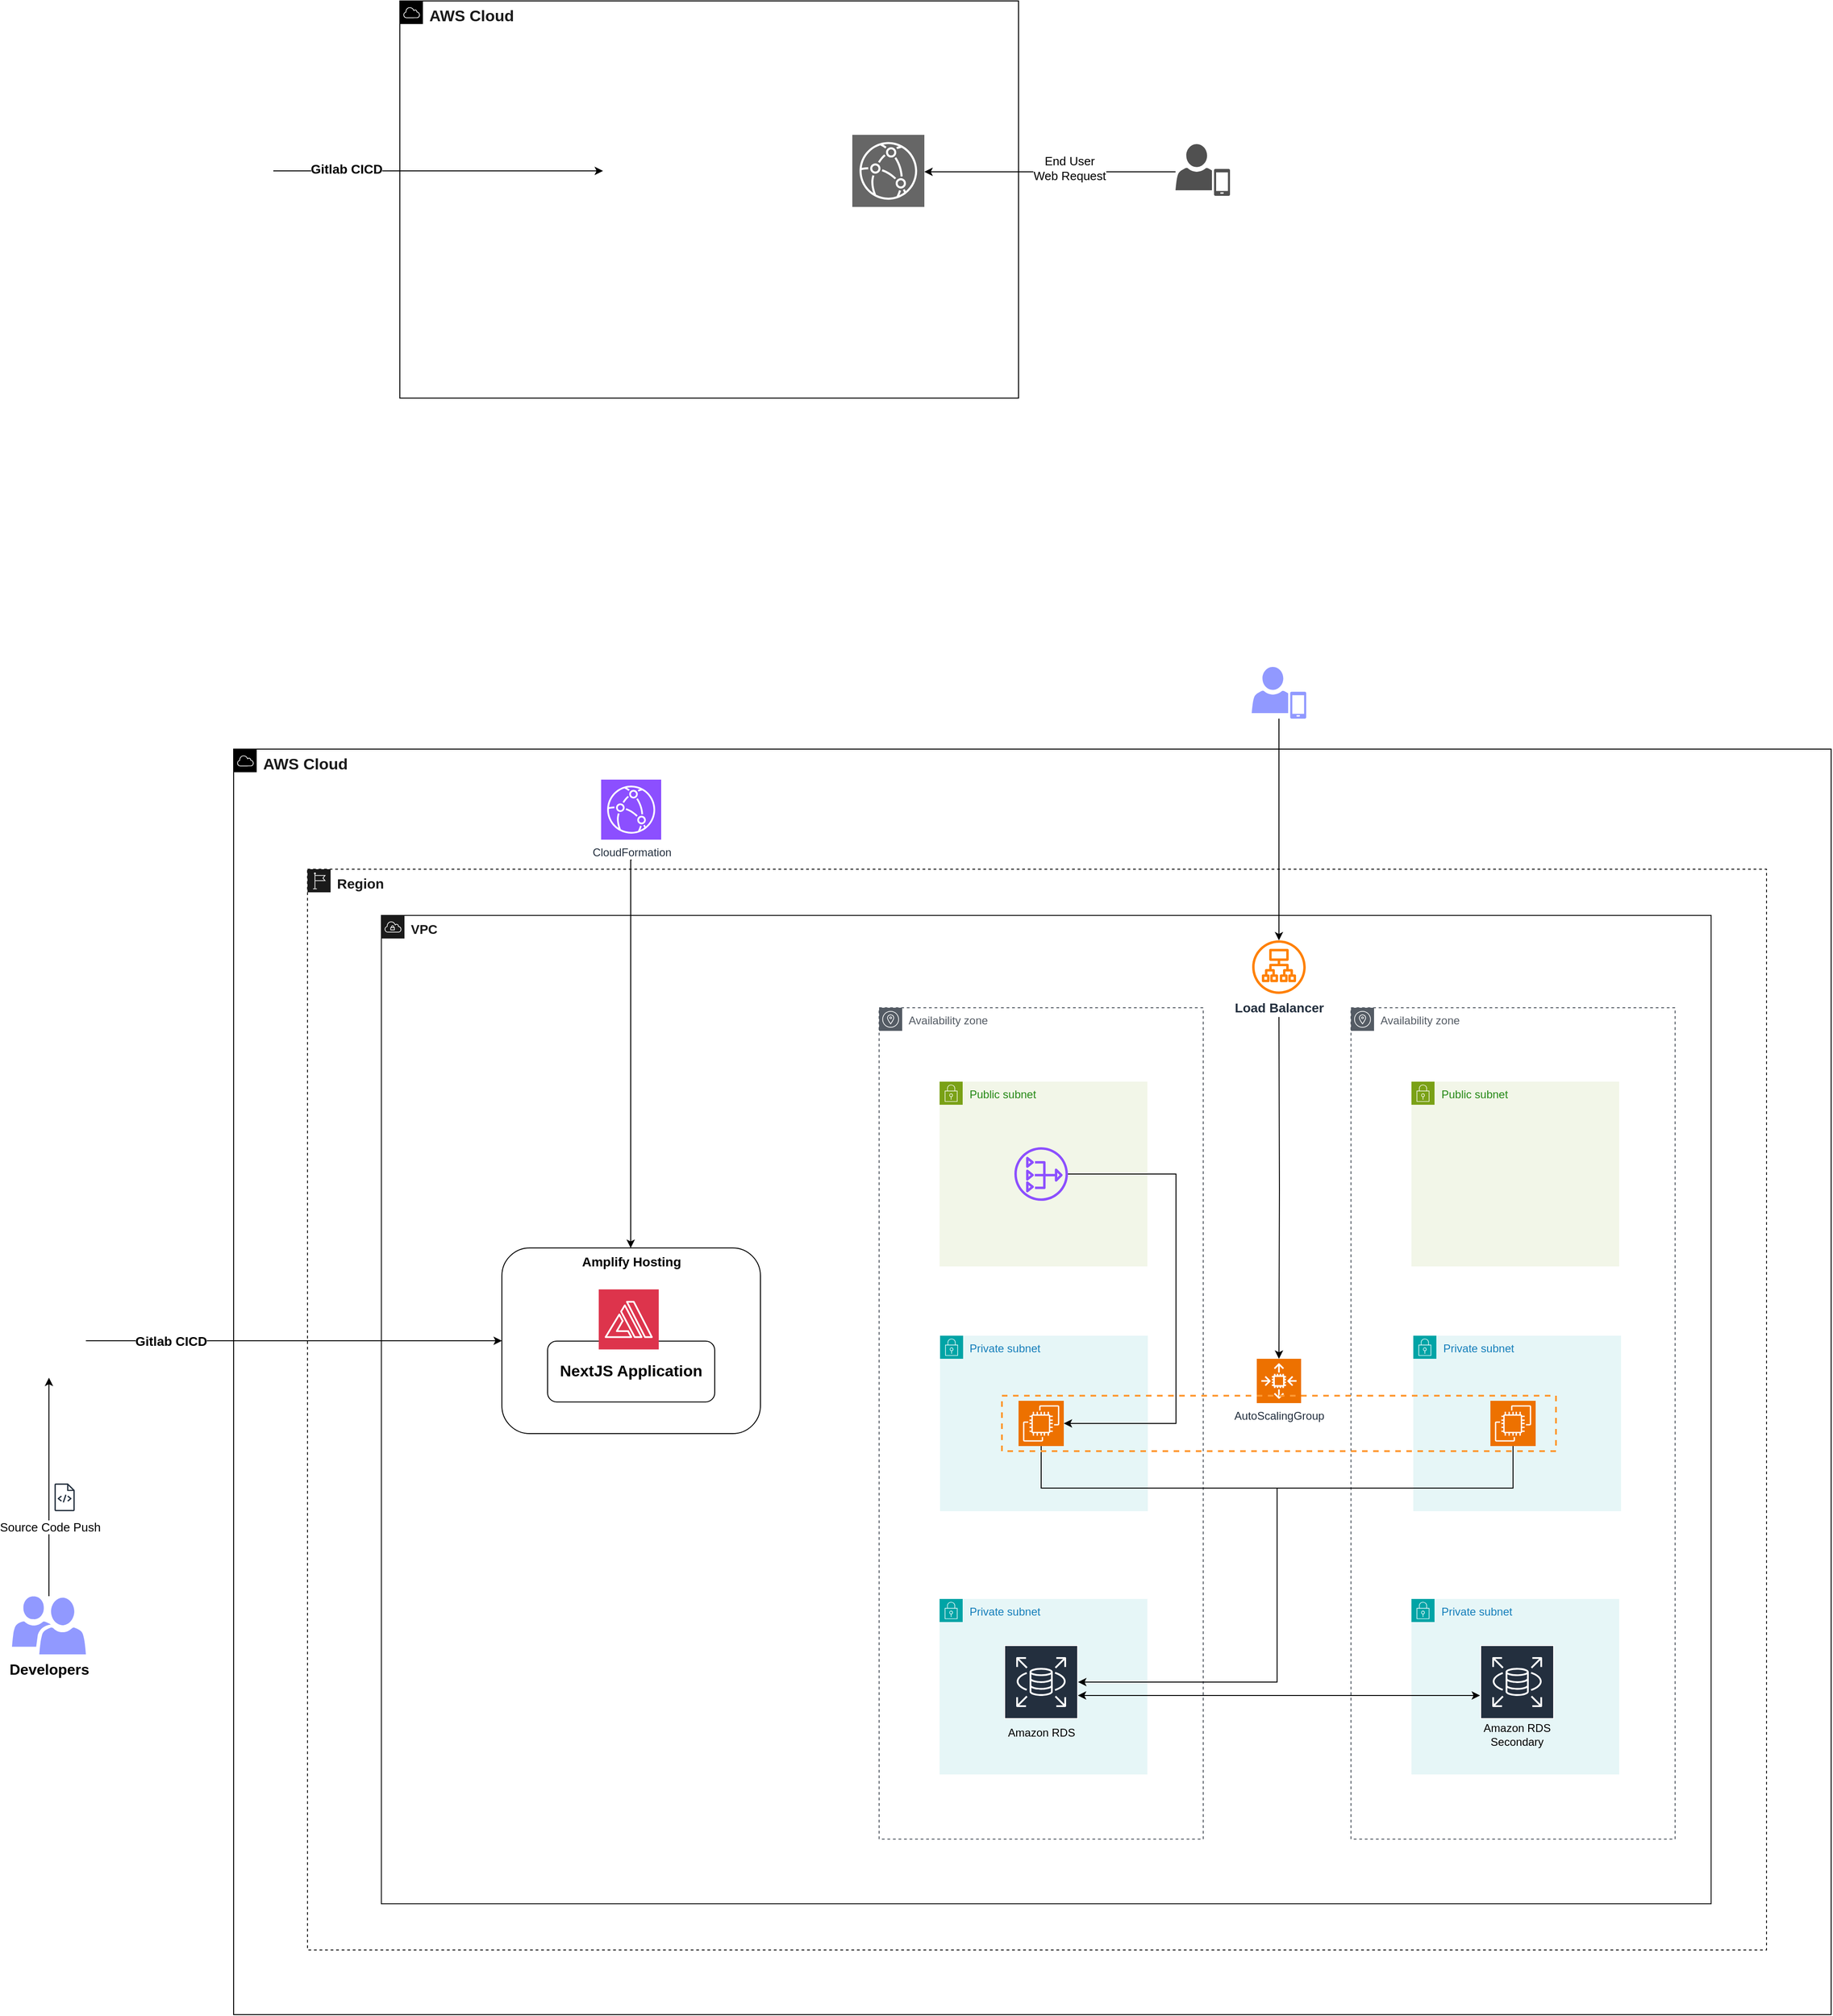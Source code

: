 <mxfile version="24.4.13" type="github">
  <diagram name="Page-1" id="U5Nb3ThI2iqinUcOSn6h">
    <mxGraphModel dx="2537" dy="933" grid="1" gridSize="10" guides="1" tooltips="1" connect="1" arrows="1" fold="1" page="1" pageScale="1" pageWidth="850" pageHeight="1100" math="0" shadow="0">
      <root>
        <mxCell id="0" />
        <mxCell id="1" parent="0" />
        <mxCell id="aXCjxsJaBIZlcS_PbV17-80" value="Private subnet" style="points=[[0,0],[0.25,0],[0.5,0],[0.75,0],[1,0],[1,0.25],[1,0.5],[1,0.75],[1,1],[0.75,1],[0.5,1],[0.25,1],[0,1],[0,0.75],[0,0.5],[0,0.25]];outlineConnect=0;gradientColor=none;html=1;whiteSpace=wrap;fontSize=12;fontStyle=0;container=1;pointerEvents=0;collapsible=0;recursiveResize=0;shape=mxgraph.aws4.group;grIcon=mxgraph.aws4.group_security_group;grStroke=0;strokeColor=#00A4A6;fillColor=#E6F6F7;verticalAlign=top;align=left;spacingLeft=30;fontColor=#147EBA;dashed=0;" vertex="1" parent="1">
          <mxGeometry x="1137.5" y="1455" width="225" height="190" as="geometry" />
        </mxCell>
        <mxCell id="aXCjxsJaBIZlcS_PbV17-79" value="Private subnet" style="points=[[0,0],[0.25,0],[0.5,0],[0.75,0],[1,0],[1,0.25],[1,0.5],[1,0.75],[1,1],[0.75,1],[0.5,1],[0.25,1],[0,1],[0,0.75],[0,0.5],[0,0.25]];outlineConnect=0;gradientColor=none;html=1;whiteSpace=wrap;fontSize=12;fontStyle=0;container=1;pointerEvents=0;collapsible=0;recursiveResize=0;shape=mxgraph.aws4.group;grIcon=mxgraph.aws4.group_security_group;grStroke=0;strokeColor=#00A4A6;fillColor=#E6F6F7;verticalAlign=top;align=left;spacingLeft=30;fontColor=#147EBA;dashed=0;" vertex="1" parent="1">
          <mxGeometry x="625" y="1455" width="225" height="190" as="geometry" />
        </mxCell>
        <mxCell id="aXCjxsJaBIZlcS_PbV17-23" value="&lt;font size=&quot;1&quot; color=&quot;#1a1a1a&quot;&gt;&lt;b style=&quot;font-size: 17px;&quot;&gt;AWS Cloud&lt;/b&gt;&lt;/font&gt;" style="sketch=0;outlineConnect=0;gradientColor=none;html=1;whiteSpace=wrap;fontSize=12;fontStyle=0;shape=mxgraph.aws4.group;grIcon=mxgraph.aws4.group_aws_cloud;strokeColor=default;fillColor=none;verticalAlign=top;align=left;spacingLeft=30;fontColor=#AAB7B8;dashed=0;" vertex="1" parent="1">
          <mxGeometry x="-140" y="820" width="1730" height="1370" as="geometry" />
        </mxCell>
        <mxCell id="aXCjxsJaBIZlcS_PbV17-24" value="&lt;b&gt;&lt;font color=&quot;#1a1a1a&quot; style=&quot;font-size: 15px;&quot;&gt;Region&lt;/font&gt;&lt;/b&gt;" style="sketch=0;outlineConnect=0;gradientColor=none;html=1;whiteSpace=wrap;fontSize=12;fontStyle=0;shape=mxgraph.aws4.group;grIcon=mxgraph.aws4.group_region;strokeColor=#1A1A1A;fillColor=none;verticalAlign=top;align=left;spacingLeft=30;fontColor=#879196;dashed=1;" vertex="1" parent="1">
          <mxGeometry x="-60" y="950" width="1580" height="1170" as="geometry" />
        </mxCell>
        <mxCell id="aXCjxsJaBIZlcS_PbV17-25" value="&lt;b&gt;&lt;font style=&quot;font-size: 14px;&quot; color=&quot;#1a1a1a&quot;&gt;VPC&lt;/font&gt;&lt;/b&gt;" style="sketch=0;outlineConnect=0;gradientColor=none;html=1;whiteSpace=wrap;fontSize=12;fontStyle=0;shape=mxgraph.aws4.group;grIcon=mxgraph.aws4.group_vpc;strokeColor=#1A1A1A;fillColor=none;verticalAlign=top;align=left;spacingLeft=30;fontColor=#879196;dashed=0;" vertex="1" parent="1">
          <mxGeometry x="20" y="1000" width="1440" height="1070" as="geometry" />
        </mxCell>
        <mxCell id="aXCjxsJaBIZlcS_PbV17-26" value="Availability zone" style="sketch=0;outlineConnect=0;gradientColor=none;html=1;whiteSpace=wrap;fontSize=12;fontStyle=0;shape=mxgraph.aws4.group;grIcon=mxgraph.aws4.group_availability_zone;strokeColor=#545B64;fillColor=none;verticalAlign=top;align=left;spacingLeft=30;fontColor=#545B64;dashed=1;" vertex="1" parent="1">
          <mxGeometry x="559" y="1100" width="351" height="900" as="geometry" />
        </mxCell>
        <mxCell id="aXCjxsJaBIZlcS_PbV17-28" value="Public subnet" style="points=[[0,0],[0.25,0],[0.5,0],[0.75,0],[1,0],[1,0.25],[1,0.5],[1,0.75],[1,1],[0.75,1],[0.5,1],[0.25,1],[0,1],[0,0.75],[0,0.5],[0,0.25]];outlineConnect=0;gradientColor=none;html=1;whiteSpace=wrap;fontSize=12;fontStyle=0;container=1;pointerEvents=0;collapsible=0;recursiveResize=0;shape=mxgraph.aws4.group;grIcon=mxgraph.aws4.group_security_group;grStroke=0;strokeColor=#7AA116;fillColor=#F2F6E8;verticalAlign=top;align=left;spacingLeft=30;fontColor=#248814;dashed=0;" vertex="1" parent="1">
          <mxGeometry x="624.5" y="1180" width="225" height="200" as="geometry" />
        </mxCell>
        <mxCell id="aXCjxsJaBIZlcS_PbV17-45" style="edgeStyle=orthogonalEdgeStyle;rounded=0;orthogonalLoop=1;jettySize=auto;html=1;endArrow=none;endFill=0;" edge="1" parent="aXCjxsJaBIZlcS_PbV17-28" source="aXCjxsJaBIZlcS_PbV17-31">
          <mxGeometry relative="1" as="geometry">
            <mxPoint x="365.5" y="440" as="targetPoint" />
            <Array as="points">
              <mxPoint x="110" y="440" />
            </Array>
          </mxGeometry>
        </mxCell>
        <mxCell id="aXCjxsJaBIZlcS_PbV17-31" value="" style="sketch=0;points=[[0,0,0],[0.25,0,0],[0.5,0,0],[0.75,0,0],[1,0,0],[0,1,0],[0.25,1,0],[0.5,1,0],[0.75,1,0],[1,1,0],[0,0.25,0],[0,0.5,0],[0,0.75,0],[1,0.25,0],[1,0.5,0],[1,0.75,0]];outlineConnect=0;fontColor=#232F3E;fillColor=#ED7100;strokeColor=#ffffff;dashed=0;verticalLabelPosition=bottom;verticalAlign=top;align=center;html=1;fontSize=12;fontStyle=0;aspect=fixed;shape=mxgraph.aws4.resourceIcon;resIcon=mxgraph.aws4.ec2;" vertex="1" parent="aXCjxsJaBIZlcS_PbV17-28">
          <mxGeometry x="85.5" y="345.5" width="49" height="49" as="geometry" />
        </mxCell>
        <mxCell id="aXCjxsJaBIZlcS_PbV17-81" value="" style="sketch=0;outlineConnect=0;fontColor=#232F3E;gradientColor=none;fillColor=#8C4FFF;strokeColor=none;dashed=0;verticalLabelPosition=bottom;verticalAlign=top;align=center;html=1;fontSize=12;fontStyle=0;aspect=fixed;pointerEvents=1;shape=mxgraph.aws4.nat_gateway;" vertex="1" parent="aXCjxsJaBIZlcS_PbV17-28">
          <mxGeometry x="81" y="71" width="58" height="58" as="geometry" />
        </mxCell>
        <mxCell id="aXCjxsJaBIZlcS_PbV17-82" style="edgeStyle=orthogonalEdgeStyle;rounded=0;orthogonalLoop=1;jettySize=auto;html=1;entryX=1;entryY=0.5;entryDx=0;entryDy=0;entryPerimeter=0;" edge="1" parent="aXCjxsJaBIZlcS_PbV17-28" source="aXCjxsJaBIZlcS_PbV17-81" target="aXCjxsJaBIZlcS_PbV17-31">
          <mxGeometry relative="1" as="geometry">
            <Array as="points">
              <mxPoint x="256" y="100" />
              <mxPoint x="256" y="370" />
            </Array>
          </mxGeometry>
        </mxCell>
        <mxCell id="aXCjxsJaBIZlcS_PbV17-14" value="&lt;font size=&quot;1&quot; color=&quot;#1a1a1a&quot;&gt;&lt;b style=&quot;font-size: 17px;&quot;&gt;AWS Cloud&lt;/b&gt;&lt;/font&gt;" style="sketch=0;outlineConnect=0;gradientColor=none;html=1;whiteSpace=wrap;fontSize=12;fontStyle=0;shape=mxgraph.aws4.group;grIcon=mxgraph.aws4.group_aws_cloud;strokeColor=default;fillColor=none;verticalAlign=top;align=left;spacingLeft=30;fontColor=#AAB7B8;dashed=0;" vertex="1" parent="1">
          <mxGeometry x="40" y="10" width="670" height="430" as="geometry" />
        </mxCell>
        <mxCell id="aXCjxsJaBIZlcS_PbV17-2" value="" style="sketch=0;points=[[0,0,0],[0.25,0,0],[0.5,0,0],[0.75,0,0],[1,0,0],[0,1,0],[0.25,1,0],[0.5,1,0],[0.75,1,0],[1,1,0],[0,0.25,0],[0,0.5,0],[0,0.75,0],[1,0.25,0],[1,0.5,0],[1,0.75,0]];outlineConnect=0;fontColor=#232F3E;fillColor=#666666;strokeColor=#ffffff;dashed=0;verticalLabelPosition=bottom;verticalAlign=top;align=center;html=1;fontSize=12;fontStyle=0;aspect=fixed;shape=mxgraph.aws4.resourceIcon;resIcon=mxgraph.aws4.cloudfront;" vertex="1" parent="1">
          <mxGeometry x="530" y="155" width="78" height="78" as="geometry" />
        </mxCell>
        <mxCell id="aXCjxsJaBIZlcS_PbV17-9" style="edgeStyle=orthogonalEdgeStyle;rounded=0;orthogonalLoop=1;jettySize=auto;html=1;" edge="1" parent="1">
          <mxGeometry relative="1" as="geometry">
            <mxPoint x="260" y="194" as="targetPoint" />
            <mxPoint x="-97" y="194" as="sourcePoint" />
          </mxGeometry>
        </mxCell>
        <mxCell id="aXCjxsJaBIZlcS_PbV17-10" value="&lt;b&gt;&lt;font style=&quot;font-size: 14px;&quot;&gt;Gitlab CICD&lt;/font&gt;&lt;/b&gt;" style="edgeLabel;html=1;align=center;verticalAlign=middle;resizable=0;points=[];" vertex="1" connectable="0" parent="aXCjxsJaBIZlcS_PbV17-9">
          <mxGeometry x="-0.169" y="2" relative="1" as="geometry">
            <mxPoint x="-70" as="offset" />
          </mxGeometry>
        </mxCell>
        <mxCell id="aXCjxsJaBIZlcS_PbV17-12" style="edgeStyle=orthogonalEdgeStyle;rounded=0;orthogonalLoop=1;jettySize=auto;html=1;entryX=1;entryY=0.5;entryDx=0;entryDy=0;entryPerimeter=0;" edge="1" parent="1">
          <mxGeometry relative="1" as="geometry">
            <mxPoint x="608" y="195" as="targetPoint" />
            <mxPoint x="880" y="195" as="sourcePoint" />
          </mxGeometry>
        </mxCell>
        <mxCell id="aXCjxsJaBIZlcS_PbV17-13" value="&lt;font style=&quot;font-size: 13px;&quot;&gt;End User &lt;br&gt;Web Request&lt;/font&gt;" style="edgeLabel;html=1;align=center;verticalAlign=middle;resizable=0;points=[];" vertex="1" connectable="0" parent="aXCjxsJaBIZlcS_PbV17-12">
          <mxGeometry x="-0.031" y="-4" relative="1" as="geometry">
            <mxPoint x="17" as="offset" />
          </mxGeometry>
        </mxCell>
        <mxCell id="aXCjxsJaBIZlcS_PbV17-16" value="" style="sketch=0;pointerEvents=1;shadow=0;dashed=0;html=1;strokeColor=none;fillColor=#505050;labelPosition=center;verticalLabelPosition=bottom;verticalAlign=top;outlineConnect=0;align=center;shape=mxgraph.office.users.mobile_user;" vertex="1" parent="1">
          <mxGeometry x="880" y="165" width="59" height="56" as="geometry" />
        </mxCell>
        <mxCell id="aXCjxsJaBIZlcS_PbV17-18" style="edgeStyle=orthogonalEdgeStyle;rounded=0;orthogonalLoop=1;jettySize=auto;html=1;entryX=0.5;entryY=1;entryDx=0;entryDy=0;" edge="1" parent="1" source="aXCjxsJaBIZlcS_PbV17-17" target="aXCjxsJaBIZlcS_PbV17-87">
          <mxGeometry relative="1" as="geometry">
            <mxPoint x="-340" y="1630" as="targetPoint" />
          </mxGeometry>
        </mxCell>
        <mxCell id="aXCjxsJaBIZlcS_PbV17-22" value="&lt;font style=&quot;font-size: 13px;&quot;&gt;Source Code Push&lt;/font&gt;" style="edgeLabel;html=1;align=center;verticalAlign=middle;resizable=0;points=[];" vertex="1" connectable="0" parent="aXCjxsJaBIZlcS_PbV17-18">
          <mxGeometry x="-0.364" y="-1" relative="1" as="geometry">
            <mxPoint as="offset" />
          </mxGeometry>
        </mxCell>
        <mxCell id="aXCjxsJaBIZlcS_PbV17-17" value="&lt;b&gt;&lt;font style=&quot;font-size: 16px;&quot;&gt;Developers&lt;/font&gt;&lt;/b&gt;" style="sketch=0;pointerEvents=1;shadow=0;dashed=0;html=1;strokeColor=none;labelPosition=center;verticalLabelPosition=bottom;verticalAlign=top;align=center;fillColor=#9199FF;shape=mxgraph.mscae.intune.user_group" vertex="1" parent="1">
          <mxGeometry x="-380" y="1737" width="80" height="63" as="geometry" />
        </mxCell>
        <mxCell id="aXCjxsJaBIZlcS_PbV17-21" value="" style="sketch=0;outlineConnect=0;fontColor=#232F3E;gradientColor=none;fillColor=#232F3D;strokeColor=none;dashed=0;verticalLabelPosition=bottom;verticalAlign=top;align=center;html=1;fontSize=12;fontStyle=0;aspect=fixed;pointerEvents=1;shape=mxgraph.aws4.source_code;" vertex="1" parent="1">
          <mxGeometry x="-334" y="1615" width="21.92" height="30" as="geometry" />
        </mxCell>
        <mxCell id="aXCjxsJaBIZlcS_PbV17-27" value="Availability zone" style="sketch=0;outlineConnect=0;gradientColor=none;html=1;whiteSpace=wrap;fontSize=12;fontStyle=0;shape=mxgraph.aws4.group;grIcon=mxgraph.aws4.group_availability_zone;strokeColor=#545B64;fillColor=none;verticalAlign=top;align=left;spacingLeft=30;fontColor=#545B64;dashed=1;" vertex="1" parent="1">
          <mxGeometry x="1070" y="1100" width="351" height="900" as="geometry" />
        </mxCell>
        <mxCell id="aXCjxsJaBIZlcS_PbV17-29" value="Public subnet" style="points=[[0,0],[0.25,0],[0.5,0],[0.75,0],[1,0],[1,0.25],[1,0.5],[1,0.75],[1,1],[0.75,1],[0.5,1],[0.25,1],[0,1],[0,0.75],[0,0.5],[0,0.25]];outlineConnect=0;gradientColor=none;html=1;whiteSpace=wrap;fontSize=12;fontStyle=0;container=1;pointerEvents=0;collapsible=0;recursiveResize=0;shape=mxgraph.aws4.group;grIcon=mxgraph.aws4.group_security_group;grStroke=0;strokeColor=#7AA116;fillColor=#F2F6E8;verticalAlign=top;align=left;spacingLeft=30;fontColor=#248814;dashed=0;" vertex="1" parent="1">
          <mxGeometry x="1135.5" y="1180" width="225" height="200" as="geometry" />
        </mxCell>
        <mxCell id="aXCjxsJaBIZlcS_PbV17-32" value="" style="sketch=0;points=[[0,0,0],[0.25,0,0],[0.5,0,0],[0.75,0,0],[1,0,0],[0,1,0],[0.25,1,0],[0.5,1,0],[0.75,1,0],[1,1,0],[0,0.25,0],[0,0.5,0],[0,0.75,0],[1,0.25,0],[1,0.5,0],[1,0.75,0]];outlineConnect=0;fontColor=#232F3E;fillColor=#ED7100;strokeColor=#ffffff;dashed=0;verticalLabelPosition=bottom;verticalAlign=top;align=center;html=1;fontSize=12;fontStyle=0;aspect=fixed;shape=mxgraph.aws4.resourceIcon;resIcon=mxgraph.aws4.ec2;" vertex="1" parent="aXCjxsJaBIZlcS_PbV17-29">
          <mxGeometry x="85.5" y="345.5" width="49" height="49" as="geometry" />
        </mxCell>
        <mxCell id="aXCjxsJaBIZlcS_PbV17-34" value="Private subnet" style="points=[[0,0],[0.25,0],[0.5,0],[0.75,0],[1,0],[1,0.25],[1,0.5],[1,0.75],[1,1],[0.75,1],[0.5,1],[0.25,1],[0,1],[0,0.75],[0,0.5],[0,0.25]];outlineConnect=0;gradientColor=none;html=1;whiteSpace=wrap;fontSize=12;fontStyle=0;container=1;pointerEvents=0;collapsible=0;recursiveResize=0;shape=mxgraph.aws4.group;grIcon=mxgraph.aws4.group_security_group;grStroke=0;strokeColor=#00A4A6;fillColor=#E6F6F7;verticalAlign=top;align=left;spacingLeft=30;fontColor=#147EBA;dashed=0;" vertex="1" parent="1">
          <mxGeometry x="624.5" y="1740" width="225" height="190" as="geometry" />
        </mxCell>
        <mxCell id="aXCjxsJaBIZlcS_PbV17-35" value="Private subnet" style="points=[[0,0],[0.25,0],[0.5,0],[0.75,0],[1,0],[1,0.25],[1,0.5],[1,0.75],[1,1],[0.75,1],[0.5,1],[0.25,1],[0,1],[0,0.75],[0,0.5],[0,0.25]];outlineConnect=0;gradientColor=none;html=1;whiteSpace=wrap;fontSize=12;fontStyle=0;container=1;pointerEvents=0;collapsible=0;recursiveResize=0;shape=mxgraph.aws4.group;grIcon=mxgraph.aws4.group_security_group;grStroke=0;strokeColor=#00A4A6;fillColor=#E6F6F7;verticalAlign=top;align=left;spacingLeft=30;fontColor=#147EBA;dashed=0;" vertex="1" parent="1">
          <mxGeometry x="1135.5" y="1740" width="225" height="190" as="geometry" />
        </mxCell>
        <mxCell id="aXCjxsJaBIZlcS_PbV17-40" value="" style="group" vertex="1" connectable="0" parent="1">
          <mxGeometry x="684.5" y="1790" width="100" height="110" as="geometry" />
        </mxCell>
        <mxCell id="aXCjxsJaBIZlcS_PbV17-38" value="" style="sketch=0;outlineConnect=0;fontColor=#232F3E;gradientColor=none;strokeColor=#ffffff;fillColor=#232F3E;dashed=0;verticalLabelPosition=middle;verticalAlign=bottom;align=center;html=1;whiteSpace=wrap;fontSize=10;fontStyle=1;spacing=3;shape=mxgraph.aws4.productIcon;prIcon=mxgraph.aws4.rds;" vertex="1" parent="aXCjxsJaBIZlcS_PbV17-40">
          <mxGeometry x="10" width="80" height="80" as="geometry" />
        </mxCell>
        <mxCell id="aXCjxsJaBIZlcS_PbV17-39" value="Amazon RDS" style="text;strokeColor=none;align=center;fillColor=none;html=1;verticalAlign=middle;whiteSpace=wrap;rounded=0;" vertex="1" parent="aXCjxsJaBIZlcS_PbV17-40">
          <mxGeometry y="80" width="100" height="30" as="geometry" />
        </mxCell>
        <mxCell id="aXCjxsJaBIZlcS_PbV17-42" value="" style="sketch=0;outlineConnect=0;fontColor=#232F3E;gradientColor=none;strokeColor=#ffffff;fillColor=#232F3E;dashed=0;verticalLabelPosition=middle;verticalAlign=bottom;align=center;html=1;whiteSpace=wrap;fontSize=10;fontStyle=1;spacing=3;shape=mxgraph.aws4.productIcon;prIcon=mxgraph.aws4.rds;" vertex="1" parent="1">
          <mxGeometry x="1210" y="1790" width="80" height="80" as="geometry" />
        </mxCell>
        <mxCell id="aXCjxsJaBIZlcS_PbV17-43" value="Amazon RDS&lt;br&gt;Secondary" style="text;strokeColor=none;align=center;fillColor=none;html=1;verticalAlign=middle;whiteSpace=wrap;rounded=0;" vertex="1" parent="1">
          <mxGeometry x="1200" y="1872" width="100" height="30" as="geometry" />
        </mxCell>
        <mxCell id="aXCjxsJaBIZlcS_PbV17-44" style="edgeStyle=orthogonalEdgeStyle;rounded=0;orthogonalLoop=1;jettySize=auto;html=1;" edge="1" parent="1" source="aXCjxsJaBIZlcS_PbV17-32" target="aXCjxsJaBIZlcS_PbV17-38">
          <mxGeometry relative="1" as="geometry">
            <Array as="points">
              <mxPoint x="1246" y="1620" />
              <mxPoint x="990" y="1620" />
              <mxPoint x="990" y="1830" />
            </Array>
          </mxGeometry>
        </mxCell>
        <mxCell id="aXCjxsJaBIZlcS_PbV17-47" style="edgeStyle=orthogonalEdgeStyle;rounded=0;orthogonalLoop=1;jettySize=auto;html=1;startArrow=classic;startFill=1;" edge="1" parent="1">
          <mxGeometry relative="1" as="geometry">
            <mxPoint x="774.25" y="1844.5" as="sourcePoint" />
            <mxPoint x="1209.75" y="1844.5" as="targetPoint" />
          </mxGeometry>
        </mxCell>
        <mxCell id="aXCjxsJaBIZlcS_PbV17-49" value="&lt;b&gt;&lt;font style=&quot;font-size: 14px;&quot;&gt;Load Balancer&lt;/font&gt;&lt;/b&gt;" style="sketch=0;outlineConnect=0;fontColor=#232F3E;gradientColor=none;fillColor=#FF8000;strokeColor=none;dashed=0;verticalLabelPosition=bottom;verticalAlign=top;align=center;html=1;fontSize=12;fontStyle=0;aspect=fixed;pointerEvents=1;shape=mxgraph.aws4.application_load_balancer;" vertex="1" parent="1">
          <mxGeometry x="963" y="1027" width="58" height="58" as="geometry" />
        </mxCell>
        <mxCell id="aXCjxsJaBIZlcS_PbV17-50" style="edgeStyle=orthogonalEdgeStyle;rounded=0;orthogonalLoop=1;jettySize=auto;html=1;entryX=0.5;entryY=0;entryDx=0;entryDy=0;entryPerimeter=0;" edge="1" parent="1" target="aXCjxsJaBIZlcS_PbV17-30">
          <mxGeometry relative="1" as="geometry">
            <mxPoint x="992" y="1110" as="sourcePoint" />
          </mxGeometry>
        </mxCell>
        <mxCell id="aXCjxsJaBIZlcS_PbV17-84" style="edgeStyle=orthogonalEdgeStyle;rounded=0;orthogonalLoop=1;jettySize=auto;html=1;" edge="1" parent="1" source="aXCjxsJaBIZlcS_PbV17-51" target="aXCjxsJaBIZlcS_PbV17-49">
          <mxGeometry relative="1" as="geometry" />
        </mxCell>
        <mxCell id="aXCjxsJaBIZlcS_PbV17-51" value="" style="sketch=0;pointerEvents=1;shadow=0;dashed=0;html=1;strokeColor=none;fillColor=#9199FF;labelPosition=center;verticalLabelPosition=bottom;verticalAlign=top;outlineConnect=0;align=center;shape=mxgraph.office.users.mobile_user;" vertex="1" parent="1">
          <mxGeometry x="962.5" y="731" width="59" height="56" as="geometry" />
        </mxCell>
        <mxCell id="aXCjxsJaBIZlcS_PbV17-61" value="" style="group" vertex="1" connectable="0" parent="1">
          <mxGeometry x="200" y="1400" width="181" height="130" as="geometry" />
        </mxCell>
        <mxCell id="aXCjxsJaBIZlcS_PbV17-8" value="&lt;b&gt;&lt;font style=&quot;font-size: 17px;&quot;&gt;NextJS Application&lt;/font&gt;&lt;/b&gt;" style="rounded=1;whiteSpace=wrap;html=1;fillColor=none;" vertex="1" parent="aXCjxsJaBIZlcS_PbV17-61">
          <mxGeometry y="60.886" width="181" height="65.823" as="geometry" />
        </mxCell>
        <mxCell id="aXCjxsJaBIZlcS_PbV17-60" value="" style="sketch=0;points=[[0,0,0],[0.25,0,0],[0.5,0,0],[0.75,0,0],[1,0,0],[0,1,0],[0.25,1,0],[0.5,1,0],[0.75,1,0],[1,1,0],[0,0.25,0],[0,0.5,0],[0,0.75,0],[1,0.25,0],[1,0.5,0],[1,0.75,0]];outlineConnect=0;fontColor=#232F3E;fillColor=#DD344C;strokeColor=#ffffff;dashed=0;verticalLabelPosition=bottom;verticalAlign=top;align=center;html=1;fontSize=12;fontStyle=0;aspect=fixed;shape=mxgraph.aws4.resourceIcon;resIcon=mxgraph.aws4.amplify;" vertex="1" parent="aXCjxsJaBIZlcS_PbV17-61">
          <mxGeometry x="55.381" y="4.937" width="65" height="65" as="geometry" />
        </mxCell>
        <mxCell id="aXCjxsJaBIZlcS_PbV17-86" style="edgeStyle=orthogonalEdgeStyle;rounded=0;orthogonalLoop=1;jettySize=auto;html=1;" edge="1" parent="1" target="aXCjxsJaBIZlcS_PbV17-85">
          <mxGeometry relative="1" as="geometry">
            <mxPoint x="291" y="940" as="sourcePoint" />
            <Array as="points">
              <mxPoint x="290" y="940" />
            </Array>
          </mxGeometry>
        </mxCell>
        <mxCell id="aXCjxsJaBIZlcS_PbV17-67" value="CloudFormation" style="sketch=0;points=[[0,0,0],[0.25,0,0],[0.5,0,0],[0.75,0,0],[1,0,0],[0,1,0],[0.25,1,0],[0.5,1,0],[0.75,1,0],[1,1,0],[0,0.25,0],[0,0.5,0],[0,0.75,0],[1,0.25,0],[1,0.5,0],[1,0.75,0]];outlineConnect=0;fontColor=#232F3E;fillColor=#8C4FFF;strokeColor=#ffffff;dashed=0;verticalLabelPosition=bottom;verticalAlign=top;align=center;html=1;fontSize=12;fontStyle=0;aspect=fixed;shape=mxgraph.aws4.resourceIcon;resIcon=mxgraph.aws4.cloudfront;" vertex="1" parent="1">
          <mxGeometry x="258" y="853" width="65" height="65" as="geometry" />
        </mxCell>
        <mxCell id="aXCjxsJaBIZlcS_PbV17-30" value="AutoScalingGroup&lt;div&gt;&lt;br&gt;&lt;/div&gt;" style="sketch=0;points=[[0,0,0],[0.25,0,0],[0.5,0,0],[0.75,0,0],[1,0,0],[0,1,0],[0.25,1,0],[0.5,1,0],[0.75,1,0],[1,1,0],[0,0.25,0],[0,0.5,0],[0,0.75,0],[1,0.25,0],[1,0.5,0],[1,0.75,0]];outlineConnect=0;fontColor=#232F3E;fillColor=#ED7100;strokeColor=#ffffff;dashed=0;verticalLabelPosition=bottom;verticalAlign=top;align=center;html=1;fontSize=12;fontStyle=0;aspect=fixed;shape=mxgraph.aws4.resourceIcon;resIcon=mxgraph.aws4.auto_scaling2;" vertex="1" parent="1">
          <mxGeometry x="968" y="1480" width="48" height="48" as="geometry" />
        </mxCell>
        <mxCell id="aXCjxsJaBIZlcS_PbV17-83" value="" style="rounded=0;whiteSpace=wrap;html=1;fillColor=none;strokeColor=#FF9933;dashed=1;strokeWidth=2;" vertex="1" parent="1">
          <mxGeometry x="692" y="1520" width="600" height="60" as="geometry" />
        </mxCell>
        <mxCell id="aXCjxsJaBIZlcS_PbV17-85" value="" style="rounded=1;whiteSpace=wrap;html=1;fillColor=none;" vertex="1" parent="1">
          <mxGeometry x="150.5" y="1360" width="280" height="201" as="geometry" />
        </mxCell>
        <mxCell id="aXCjxsJaBIZlcS_PbV17-88" style="edgeStyle=orthogonalEdgeStyle;rounded=0;orthogonalLoop=1;jettySize=auto;html=1;" edge="1" parent="1" source="aXCjxsJaBIZlcS_PbV17-87" target="aXCjxsJaBIZlcS_PbV17-85">
          <mxGeometry relative="1" as="geometry" />
        </mxCell>
        <mxCell id="aXCjxsJaBIZlcS_PbV17-89" value="&lt;b&gt;&lt;font style=&quot;font-size: 14px;&quot;&gt;Gitlab CICD&lt;/font&gt;&lt;/b&gt;" style="edgeLabel;html=1;align=center;verticalAlign=middle;resizable=0;points=[];" vertex="1" connectable="0" parent="aXCjxsJaBIZlcS_PbV17-88">
          <mxGeometry x="-0.412" relative="1" as="geometry">
            <mxPoint x="-41" as="offset" />
          </mxGeometry>
        </mxCell>
        <mxCell id="aXCjxsJaBIZlcS_PbV17-87" value="" style="shape=image;html=1;verticalAlign=top;verticalLabelPosition=bottom;labelBackgroundColor=#ffffff;imageAspect=0;aspect=fixed;image=https://cdn1.iconfinder.com/data/icons/unicons-line-vol-3/24/gitlab-128.png" vertex="1" parent="1">
          <mxGeometry x="-380" y="1420.5" width="80" height="80" as="geometry" />
        </mxCell>
        <mxCell id="aXCjxsJaBIZlcS_PbV17-90" value="&lt;b&gt;&lt;font style=&quot;font-size: 14px;&quot;&gt;Amplify Hosting&lt;/font&gt;&lt;/b&gt;" style="text;strokeColor=none;align=center;fillColor=none;html=1;verticalAlign=middle;whiteSpace=wrap;rounded=0;" vertex="1" parent="1">
          <mxGeometry x="225.5" y="1360" width="130" height="30" as="geometry" />
        </mxCell>
      </root>
    </mxGraphModel>
  </diagram>
</mxfile>
